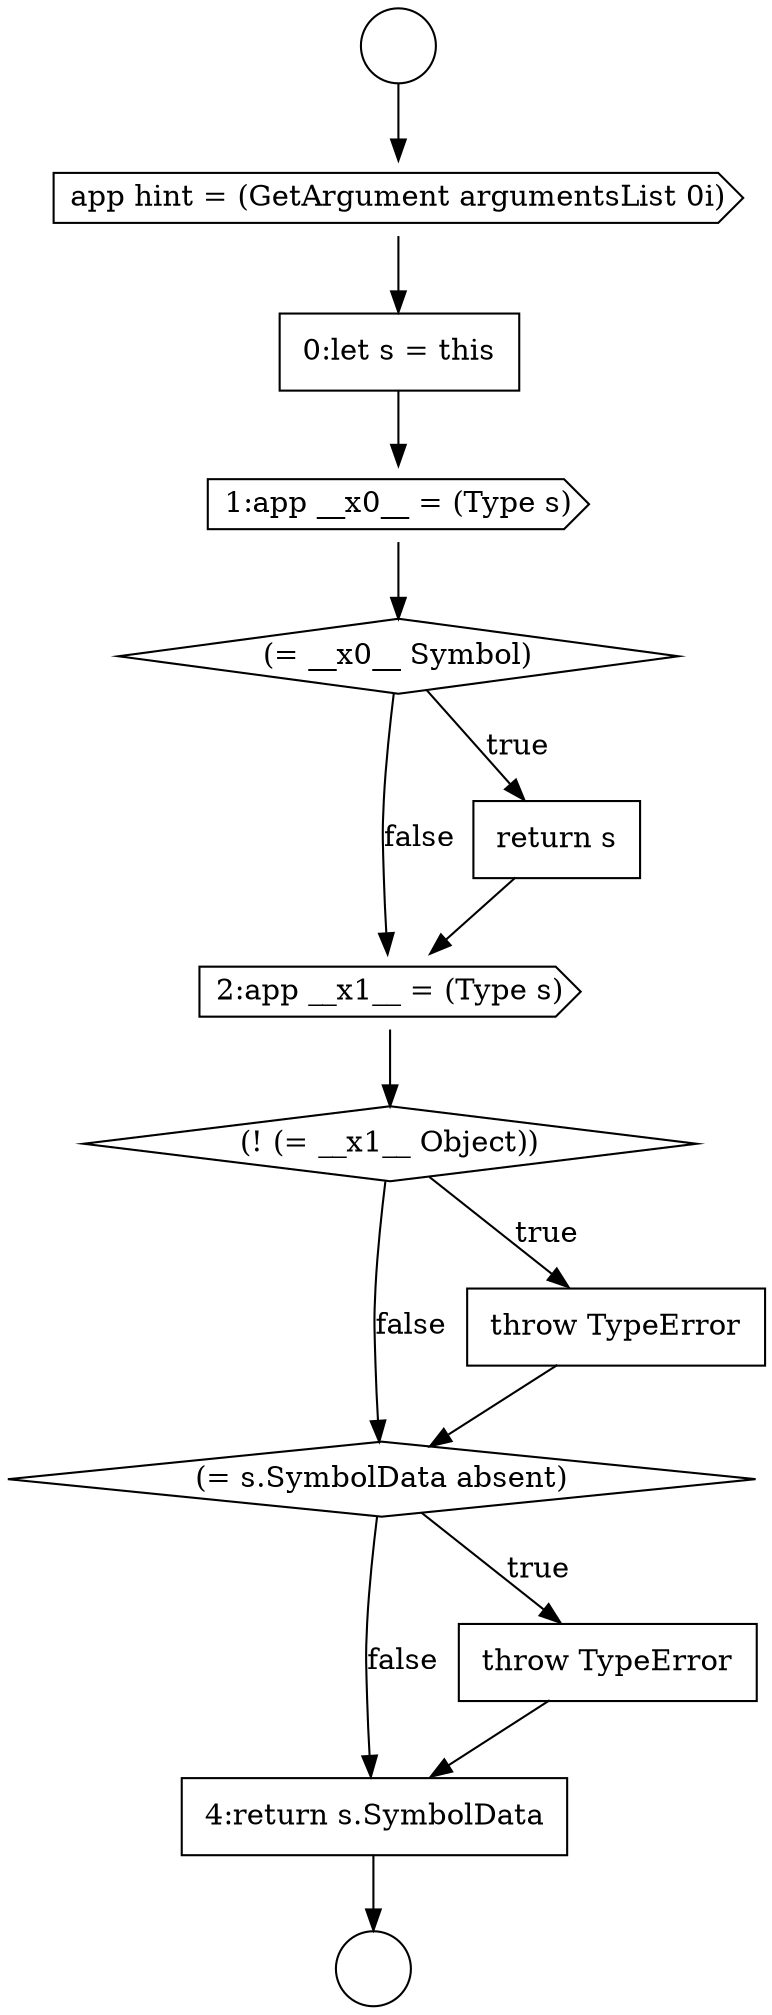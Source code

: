 digraph {
  node11090 [shape=cds, label=<<font color="black">2:app __x1__ = (Type s)</font>> color="black" fillcolor="white" style=filled]
  node11087 [shape=cds, label=<<font color="black">1:app __x0__ = (Type s)</font>> color="black" fillcolor="white" style=filled]
  node11083 [shape=circle label=" " color="black" fillcolor="white" style=filled]
  node11089 [shape=none, margin=0, label=<<font color="black">
    <table border="0" cellborder="1" cellspacing="0" cellpadding="10">
      <tr><td align="left">return s</td></tr>
    </table>
  </font>> color="black" fillcolor="white" style=filled]
  node11088 [shape=diamond, label=<<font color="black">(= __x0__ Symbol)</font>> color="black" fillcolor="white" style=filled]
  node11093 [shape=diamond, label=<<font color="black">(= s.SymbolData absent)</font>> color="black" fillcolor="white" style=filled]
  node11084 [shape=circle label=" " color="black" fillcolor="white" style=filled]
  node11085 [shape=cds, label=<<font color="black">app hint = (GetArgument argumentsList 0i)</font>> color="black" fillcolor="white" style=filled]
  node11092 [shape=none, margin=0, label=<<font color="black">
    <table border="0" cellborder="1" cellspacing="0" cellpadding="10">
      <tr><td align="left">throw TypeError</td></tr>
    </table>
  </font>> color="black" fillcolor="white" style=filled]
  node11095 [shape=none, margin=0, label=<<font color="black">
    <table border="0" cellborder="1" cellspacing="0" cellpadding="10">
      <tr><td align="left">4:return s.SymbolData</td></tr>
    </table>
  </font>> color="black" fillcolor="white" style=filled]
  node11094 [shape=none, margin=0, label=<<font color="black">
    <table border="0" cellborder="1" cellspacing="0" cellpadding="10">
      <tr><td align="left">throw TypeError</td></tr>
    </table>
  </font>> color="black" fillcolor="white" style=filled]
  node11091 [shape=diamond, label=<<font color="black">(! (= __x1__ Object))</font>> color="black" fillcolor="white" style=filled]
  node11086 [shape=none, margin=0, label=<<font color="black">
    <table border="0" cellborder="1" cellspacing="0" cellpadding="10">
      <tr><td align="left">0:let s = this</td></tr>
    </table>
  </font>> color="black" fillcolor="white" style=filled]
  node11088 -> node11089 [label=<<font color="black">true</font>> color="black"]
  node11088 -> node11090 [label=<<font color="black">false</font>> color="black"]
  node11087 -> node11088 [ color="black"]
  node11093 -> node11094 [label=<<font color="black">true</font>> color="black"]
  node11093 -> node11095 [label=<<font color="black">false</font>> color="black"]
  node11091 -> node11092 [label=<<font color="black">true</font>> color="black"]
  node11091 -> node11093 [label=<<font color="black">false</font>> color="black"]
  node11083 -> node11085 [ color="black"]
  node11095 -> node11084 [ color="black"]
  node11089 -> node11090 [ color="black"]
  node11094 -> node11095 [ color="black"]
  node11092 -> node11093 [ color="black"]
  node11085 -> node11086 [ color="black"]
  node11086 -> node11087 [ color="black"]
  node11090 -> node11091 [ color="black"]
}
